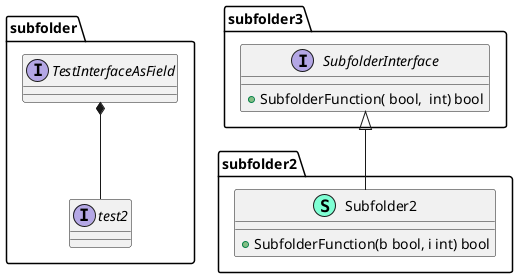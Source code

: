 @startuml
namespace subfolder {
    interface TestInterfaceAsField  {
    }
    interface test2  {
    }
}
"subfolder.TestInterfaceAsField" *-- "subfolder.test2"



namespace subfolder2 {
    class Subfolder2 << (S,Aquamarine) >> {
        + SubfolderFunction(b bool, i int) bool

    }
}

"subfolder3.SubfolderInterface" <|-- "subfolder2.Subfolder2"


namespace subfolder3 {
    interface SubfolderInterface  {
        + SubfolderFunction( bool,  int) bool

    }
}



@enduml
